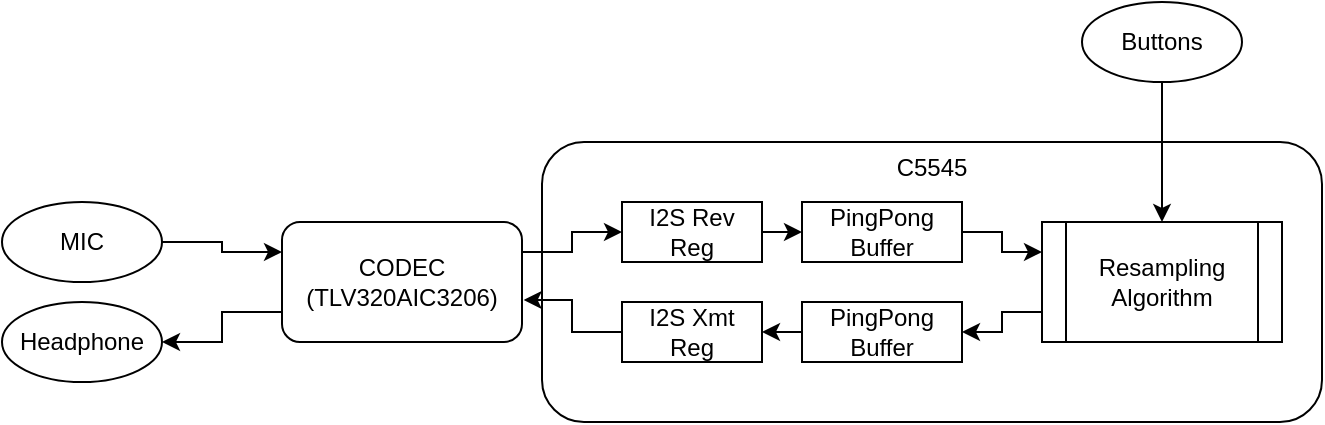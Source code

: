 <mxfile version="17.4.0" type="github">
  <diagram id="rozvphipKLfmat5zvKBk" name="Page-1">
    <mxGraphModel dx="990" dy="619" grid="1" gridSize="10" guides="1" tooltips="1" connect="1" arrows="1" fold="1" page="1" pageScale="1" pageWidth="827" pageHeight="1169" background="none" math="0" shadow="0">
      <root>
        <mxCell id="0" />
        <mxCell id="1" parent="0" />
        <mxCell id="Ra0PhwroM2QZ81v65CtD-17" value="&lt;div&gt;&lt;span&gt;C5545&lt;/span&gt;&lt;/div&gt;&lt;div&gt;&lt;span&gt;&lt;br&gt;&lt;/span&gt;&lt;/div&gt;&lt;div&gt;&lt;span&gt;&lt;br&gt;&lt;/span&gt;&lt;/div&gt;&lt;div&gt;&lt;span&gt;&lt;br&gt;&lt;/span&gt;&lt;/div&gt;&lt;div&gt;&lt;span&gt;&lt;br&gt;&lt;/span&gt;&lt;/div&gt;&lt;div&gt;&lt;span&gt;&lt;br&gt;&lt;/span&gt;&lt;/div&gt;&lt;div&gt;&lt;span&gt;&lt;br&gt;&lt;/span&gt;&lt;/div&gt;&lt;div&gt;&lt;span&gt;&lt;br&gt;&lt;/span&gt;&lt;/div&gt;&lt;div&gt;&lt;span&gt;&lt;br&gt;&lt;/span&gt;&lt;/div&gt;" style="rounded=1;whiteSpace=wrap;html=1;align=center;" vertex="1" parent="1">
          <mxGeometry x="330" y="200" width="390" height="140" as="geometry" />
        </mxCell>
        <mxCell id="Ra0PhwroM2QZ81v65CtD-5" style="edgeStyle=orthogonalEdgeStyle;rounded=0;orthogonalLoop=1;jettySize=auto;html=1;exitX=0;exitY=0.75;exitDx=0;exitDy=0;entryX=1;entryY=0.5;entryDx=0;entryDy=0;" edge="1" parent="1" source="Ra0PhwroM2QZ81v65CtD-1" target="Ra0PhwroM2QZ81v65CtD-3">
          <mxGeometry relative="1" as="geometry" />
        </mxCell>
        <mxCell id="Ra0PhwroM2QZ81v65CtD-11" style="edgeStyle=orthogonalEdgeStyle;rounded=0;orthogonalLoop=1;jettySize=auto;html=1;exitX=1;exitY=0.25;exitDx=0;exitDy=0;entryX=0;entryY=0.5;entryDx=0;entryDy=0;" edge="1" parent="1" source="Ra0PhwroM2QZ81v65CtD-1" target="Ra0PhwroM2QZ81v65CtD-6">
          <mxGeometry relative="1" as="geometry" />
        </mxCell>
        <mxCell id="Ra0PhwroM2QZ81v65CtD-1" value="CODEC&lt;br&gt;(TLV320AIC3206)" style="rounded=1;whiteSpace=wrap;html=1;" vertex="1" parent="1">
          <mxGeometry x="200" y="240" width="120" height="60" as="geometry" />
        </mxCell>
        <mxCell id="Ra0PhwroM2QZ81v65CtD-4" style="edgeStyle=orthogonalEdgeStyle;rounded=0;orthogonalLoop=1;jettySize=auto;html=1;exitX=1;exitY=0.5;exitDx=0;exitDy=0;entryX=0;entryY=0.25;entryDx=0;entryDy=0;" edge="1" parent="1" source="Ra0PhwroM2QZ81v65CtD-2" target="Ra0PhwroM2QZ81v65CtD-1">
          <mxGeometry relative="1" as="geometry" />
        </mxCell>
        <mxCell id="Ra0PhwroM2QZ81v65CtD-2" value="MIC" style="ellipse;whiteSpace=wrap;html=1;" vertex="1" parent="1">
          <mxGeometry x="60" y="230" width="80" height="40" as="geometry" />
        </mxCell>
        <mxCell id="Ra0PhwroM2QZ81v65CtD-3" value="Headphone" style="ellipse;whiteSpace=wrap;html=1;" vertex="1" parent="1">
          <mxGeometry x="60" y="280" width="80" height="40" as="geometry" />
        </mxCell>
        <mxCell id="Ra0PhwroM2QZ81v65CtD-12" style="edgeStyle=orthogonalEdgeStyle;rounded=0;orthogonalLoop=1;jettySize=auto;html=1;exitX=1;exitY=0.5;exitDx=0;exitDy=0;entryX=0;entryY=0.5;entryDx=0;entryDy=0;" edge="1" parent="1" source="Ra0PhwroM2QZ81v65CtD-6" target="Ra0PhwroM2QZ81v65CtD-8">
          <mxGeometry relative="1" as="geometry" />
        </mxCell>
        <mxCell id="Ra0PhwroM2QZ81v65CtD-6" value="I2S Rev Reg" style="rounded=0;whiteSpace=wrap;html=1;" vertex="1" parent="1">
          <mxGeometry x="370" y="230" width="70" height="30" as="geometry" />
        </mxCell>
        <mxCell id="Ra0PhwroM2QZ81v65CtD-16" style="edgeStyle=orthogonalEdgeStyle;rounded=0;orthogonalLoop=1;jettySize=auto;html=1;exitX=0;exitY=0.5;exitDx=0;exitDy=0;entryX=1.007;entryY=0.65;entryDx=0;entryDy=0;entryPerimeter=0;" edge="1" parent="1" source="Ra0PhwroM2QZ81v65CtD-7" target="Ra0PhwroM2QZ81v65CtD-1">
          <mxGeometry relative="1" as="geometry" />
        </mxCell>
        <mxCell id="Ra0PhwroM2QZ81v65CtD-7" value="I2S Xmt Reg" style="rounded=0;whiteSpace=wrap;html=1;" vertex="1" parent="1">
          <mxGeometry x="370" y="280" width="70" height="30" as="geometry" />
        </mxCell>
        <mxCell id="Ra0PhwroM2QZ81v65CtD-13" style="edgeStyle=orthogonalEdgeStyle;rounded=0;orthogonalLoop=1;jettySize=auto;html=1;exitX=1;exitY=0.5;exitDx=0;exitDy=0;entryX=0;entryY=0.25;entryDx=0;entryDy=0;" edge="1" parent="1" source="Ra0PhwroM2QZ81v65CtD-8" target="Ra0PhwroM2QZ81v65CtD-10">
          <mxGeometry relative="1" as="geometry" />
        </mxCell>
        <mxCell id="Ra0PhwroM2QZ81v65CtD-8" value="PingPong Buffer" style="rounded=0;whiteSpace=wrap;html=1;" vertex="1" parent="1">
          <mxGeometry x="460" y="230" width="80" height="30" as="geometry" />
        </mxCell>
        <mxCell id="Ra0PhwroM2QZ81v65CtD-15" style="edgeStyle=orthogonalEdgeStyle;rounded=0;orthogonalLoop=1;jettySize=auto;html=1;exitX=0;exitY=0.5;exitDx=0;exitDy=0;entryX=1;entryY=0.5;entryDx=0;entryDy=0;" edge="1" parent="1" source="Ra0PhwroM2QZ81v65CtD-9" target="Ra0PhwroM2QZ81v65CtD-7">
          <mxGeometry relative="1" as="geometry" />
        </mxCell>
        <mxCell id="Ra0PhwroM2QZ81v65CtD-9" value="PingPong Buffer" style="rounded=0;whiteSpace=wrap;html=1;" vertex="1" parent="1">
          <mxGeometry x="460" y="280" width="80" height="30" as="geometry" />
        </mxCell>
        <mxCell id="Ra0PhwroM2QZ81v65CtD-19" style="edgeStyle=orthogonalEdgeStyle;rounded=0;orthogonalLoop=1;jettySize=auto;html=1;exitX=0;exitY=0.75;exitDx=0;exitDy=0;entryX=1;entryY=0.5;entryDx=0;entryDy=0;" edge="1" parent="1" source="Ra0PhwroM2QZ81v65CtD-10" target="Ra0PhwroM2QZ81v65CtD-9">
          <mxGeometry relative="1" as="geometry" />
        </mxCell>
        <mxCell id="Ra0PhwroM2QZ81v65CtD-10" value="Resampling Algorithm" style="shape=process;whiteSpace=wrap;html=1;backgroundOutline=1;" vertex="1" parent="1">
          <mxGeometry x="580" y="240" width="120" height="60" as="geometry" />
        </mxCell>
        <mxCell id="Ra0PhwroM2QZ81v65CtD-21" style="edgeStyle=orthogonalEdgeStyle;rounded=0;orthogonalLoop=1;jettySize=auto;html=1;exitX=0.5;exitY=1;exitDx=0;exitDy=0;entryX=0.5;entryY=0;entryDx=0;entryDy=0;" edge="1" parent="1" source="Ra0PhwroM2QZ81v65CtD-20" target="Ra0PhwroM2QZ81v65CtD-10">
          <mxGeometry relative="1" as="geometry" />
        </mxCell>
        <mxCell id="Ra0PhwroM2QZ81v65CtD-20" value="Buttons" style="ellipse;whiteSpace=wrap;html=1;" vertex="1" parent="1">
          <mxGeometry x="600" y="130" width="80" height="40" as="geometry" />
        </mxCell>
      </root>
    </mxGraphModel>
  </diagram>
</mxfile>
